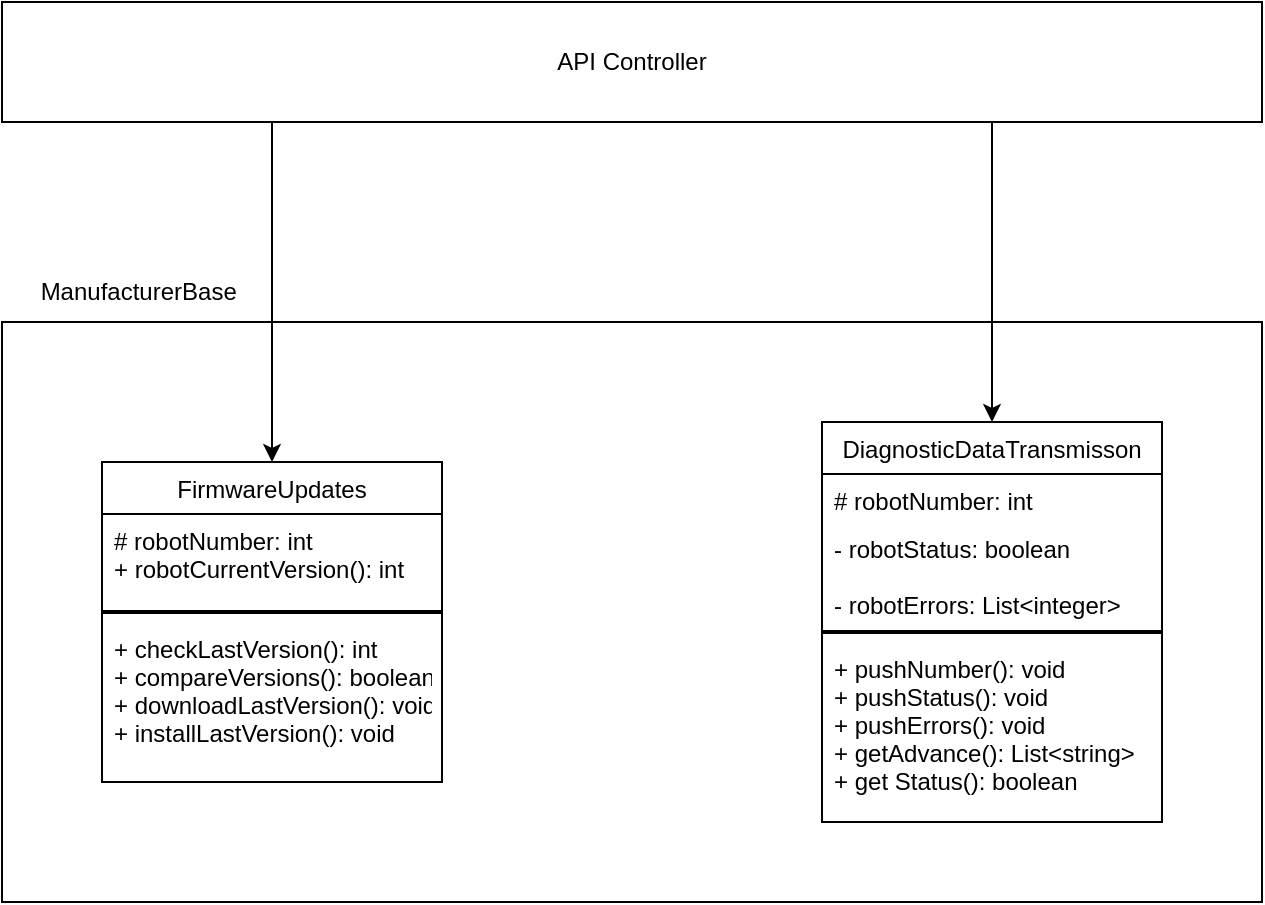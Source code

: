 <mxfile>
    <diagram id="fpukXKRhzrlxft2wSNXe" name="Страница 1">
        <mxGraphModel dx="588" dy="580" grid="1" gridSize="10" guides="1" tooltips="1" connect="1" arrows="1" fold="1" page="1" pageScale="1" pageWidth="827" pageHeight="1169" math="0" shadow="0">
            <root>
                <mxCell id="0"/>
                <mxCell id="1" parent="0"/>
                <mxCell id="25" value="" style="rounded=0;whiteSpace=wrap;html=1;" parent="1" vertex="1">
                    <mxGeometry x="90" y="200" width="630" height="290" as="geometry"/>
                </mxCell>
                <mxCell id="2" value="API Controller" style="rounded=1;whiteSpace=wrap;html=1;arcSize=0;" parent="1" vertex="1">
                    <mxGeometry x="90" y="40" width="630" height="60" as="geometry"/>
                </mxCell>
                <mxCell id="9" value="FirmwareUpdates" style="swimlane;fontStyle=0;childLayout=stackLayout;horizontal=1;startSize=26;fillColor=none;horizontalStack=0;resizeParent=1;resizeParentMax=0;resizeLast=0;collapsible=1;marginBottom=0;" parent="1" vertex="1">
                    <mxGeometry x="140" y="270" width="170" height="160" as="geometry"/>
                </mxCell>
                <mxCell id="10" value="# robotNumber: int&#10;+ robotCurrentVersion(): int" style="text;strokeColor=none;fillColor=none;align=left;verticalAlign=top;spacingLeft=4;spacingRight=4;overflow=hidden;rotatable=0;points=[[0,0.5],[1,0.5]];portConstraint=eastwest;" parent="9" vertex="1">
                    <mxGeometry y="26" width="170" height="44" as="geometry"/>
                </mxCell>
                <mxCell id="23" value="" style="line;strokeWidth=2;html=1;" parent="9" vertex="1">
                    <mxGeometry y="70" width="170" height="10" as="geometry"/>
                </mxCell>
                <mxCell id="11" value="+ checkLastVersion(): int&#10;+ compareVersions(): boolean&#10;+ downloadLastVersion(): void&#10;+ installLastVersion(): void&#10;" style="text;strokeColor=none;fillColor=none;align=left;verticalAlign=top;spacingLeft=4;spacingRight=4;overflow=hidden;rotatable=0;points=[[0,0.5],[1,0.5]];portConstraint=eastwest;" parent="9" vertex="1">
                    <mxGeometry y="80" width="170" height="80" as="geometry"/>
                </mxCell>
                <mxCell id="14" value="DiagnosticDataTransmisson" style="swimlane;fontStyle=0;childLayout=stackLayout;horizontal=1;startSize=26;fillColor=none;horizontalStack=0;resizeParent=1;resizeParentMax=0;resizeLast=0;collapsible=1;marginBottom=0;" parent="1" vertex="1">
                    <mxGeometry x="500" y="250" width="170" height="200" as="geometry"/>
                </mxCell>
                <mxCell id="15" value="# robotNumber: int" style="text;strokeColor=none;fillColor=none;align=left;verticalAlign=top;spacingLeft=4;spacingRight=4;overflow=hidden;rotatable=0;points=[[0,0.5],[1,0.5]];portConstraint=eastwest;" parent="14" vertex="1">
                    <mxGeometry y="26" width="170" height="24" as="geometry"/>
                </mxCell>
                <mxCell id="16" value="- robotStatus: boolean&#10;&#10;- robotErrors: List&lt;integer&gt;&#10;" style="text;strokeColor=none;fillColor=none;align=left;verticalAlign=top;spacingLeft=4;spacingRight=4;overflow=hidden;rotatable=0;points=[[0,0.5],[1,0.5]];portConstraint=eastwest;" parent="14" vertex="1">
                    <mxGeometry y="50" width="170" height="50" as="geometry"/>
                </mxCell>
                <mxCell id="22" value="" style="line;strokeWidth=2;html=1;" parent="14" vertex="1">
                    <mxGeometry y="100" width="170" height="10" as="geometry"/>
                </mxCell>
                <mxCell id="17" value="+ pushNumber(): void&#10;+ pushStatus(): void&#10;+ pushErrors(): void&#10;+ getAdvance(): List&lt;string&gt;&#10;+ get Status(): boolean&#10;" style="text;strokeColor=none;fillColor=none;align=left;verticalAlign=top;spacingLeft=4;spacingRight=4;overflow=hidden;rotatable=0;points=[[0,0.5],[1,0.5]];portConstraint=eastwest;" parent="14" vertex="1">
                    <mxGeometry y="110" width="170" height="90" as="geometry"/>
                </mxCell>
                <mxCell id="27" value="" style="endArrow=classic;html=1;entryX=0.5;entryY=0;entryDx=0;entryDy=0;" parent="1" target="9" edge="1">
                    <mxGeometry width="50" height="50" relative="1" as="geometry">
                        <mxPoint x="225" y="100" as="sourcePoint"/>
                        <mxPoint x="500" y="300" as="targetPoint"/>
                    </mxGeometry>
                </mxCell>
                <mxCell id="28" value="" style="endArrow=classic;html=1;entryX=0.5;entryY=0;entryDx=0;entryDy=0;" parent="1" target="14" edge="1">
                    <mxGeometry width="50" height="50" relative="1" as="geometry">
                        <mxPoint x="585" y="100" as="sourcePoint"/>
                        <mxPoint x="235" y="280" as="targetPoint"/>
                    </mxGeometry>
                </mxCell>
                <mxCell id="29" value="ManufacturerBase&amp;nbsp;" style="text;html=1;strokeColor=none;fillColor=none;align=center;verticalAlign=middle;whiteSpace=wrap;rounded=0;" vertex="1" parent="1">
                    <mxGeometry x="110" y="170" width="100" height="30" as="geometry"/>
                </mxCell>
            </root>
        </mxGraphModel>
    </diagram>
</mxfile>